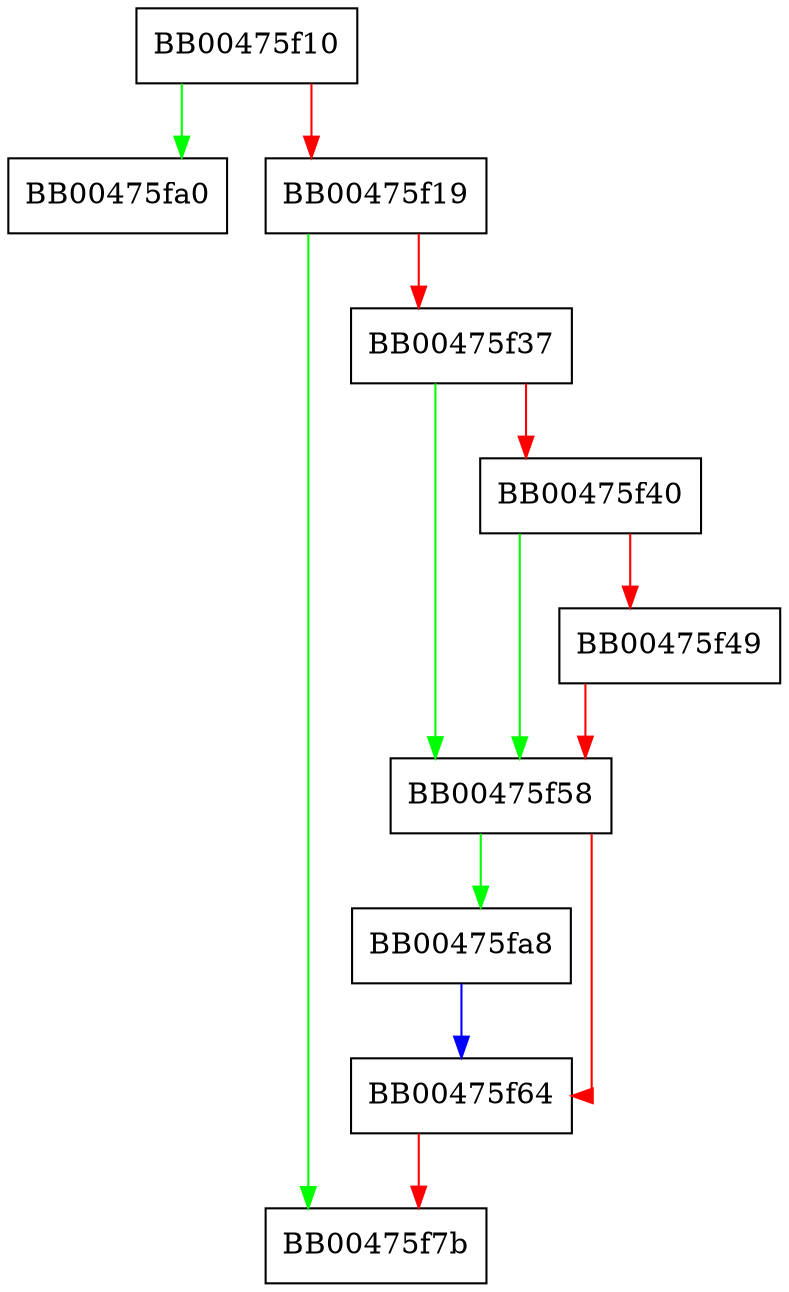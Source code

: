 digraph ssl_free {
  node [shape="box"];
  graph [splines=ortho];
  BB00475f10 -> BB00475fa0 [color="green"];
  BB00475f10 -> BB00475f19 [color="red"];
  BB00475f19 -> BB00475f7b [color="green"];
  BB00475f19 -> BB00475f37 [color="red"];
  BB00475f37 -> BB00475f58 [color="green"];
  BB00475f37 -> BB00475f40 [color="red"];
  BB00475f40 -> BB00475f58 [color="green"];
  BB00475f40 -> BB00475f49 [color="red"];
  BB00475f49 -> BB00475f58 [color="red"];
  BB00475f58 -> BB00475fa8 [color="green"];
  BB00475f58 -> BB00475f64 [color="red"];
  BB00475f64 -> BB00475f7b [color="red"];
  BB00475fa8 -> BB00475f64 [color="blue"];
}